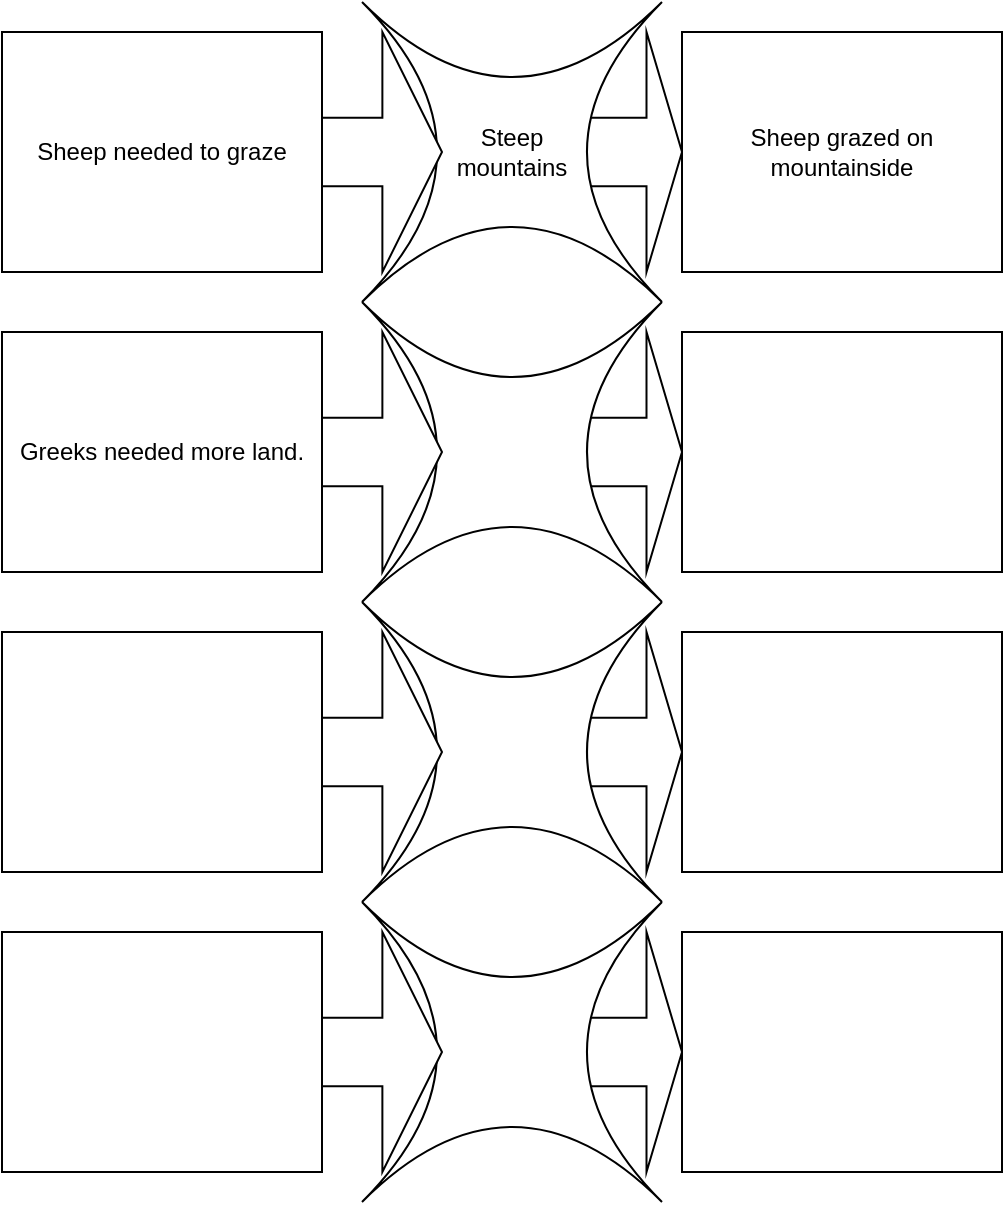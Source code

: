 <mxfile version="17.2.4" type="github">
  <diagram id="C5RBs43oDa-KdzZeNtuy" name="Page-1">
    <mxGraphModel dx="1019" dy="564" grid="1" gridSize="10" guides="1" tooltips="1" connect="1" arrows="1" fold="1" page="1" pageScale="1" pageWidth="827" pageHeight="1169" math="0" shadow="0">
      <root>
        <mxCell id="WIyWlLk6GJQsqaUBKTNV-0" />
        <mxCell id="WIyWlLk6GJQsqaUBKTNV-1" parent="WIyWlLk6GJQsqaUBKTNV-0" />
        <mxCell id="cJ6OhSSRO1YWLbn897M6-4" value="" style="shape=singleArrow;whiteSpace=wrap;html=1;arrowWidth=0.286;arrowSize=0.355;" vertex="1" parent="WIyWlLk6GJQsqaUBKTNV-1">
          <mxGeometry x="400" y="120" width="50" height="120" as="geometry" />
        </mxCell>
        <mxCell id="cJ6OhSSRO1YWLbn897M6-2" value="Steep &lt;br&gt;mountains" style="shape=switch;whiteSpace=wrap;html=1;" vertex="1" parent="WIyWlLk6GJQsqaUBKTNV-1">
          <mxGeometry x="290" y="105" width="150" height="150" as="geometry" />
        </mxCell>
        <mxCell id="cJ6OhSSRO1YWLbn897M6-1" value="" style="shape=singleArrow;whiteSpace=wrap;html=1;arrowWidth=0.285;arrowSize=0.271;" vertex="1" parent="WIyWlLk6GJQsqaUBKTNV-1">
          <mxGeometry x="220" y="120" width="110" height="120" as="geometry" />
        </mxCell>
        <mxCell id="cJ6OhSSRO1YWLbn897M6-0" value="Sheep needed to graze" style="rounded=0;whiteSpace=wrap;html=1;" vertex="1" parent="WIyWlLk6GJQsqaUBKTNV-1">
          <mxGeometry x="110" y="120" width="160" height="120" as="geometry" />
        </mxCell>
        <mxCell id="cJ6OhSSRO1YWLbn897M6-3" value="Sheep grazed on mountainside" style="rounded=0;whiteSpace=wrap;html=1;" vertex="1" parent="WIyWlLk6GJQsqaUBKTNV-1">
          <mxGeometry x="450" y="120" width="160" height="120" as="geometry" />
        </mxCell>
        <mxCell id="cJ6OhSSRO1YWLbn897M6-5" value="" style="shape=singleArrow;whiteSpace=wrap;html=1;arrowWidth=0.286;arrowSize=0.355;" vertex="1" parent="WIyWlLk6GJQsqaUBKTNV-1">
          <mxGeometry x="400" y="270" width="50" height="120" as="geometry" />
        </mxCell>
        <mxCell id="cJ6OhSSRO1YWLbn897M6-6" value="" style="shape=switch;whiteSpace=wrap;html=1;" vertex="1" parent="WIyWlLk6GJQsqaUBKTNV-1">
          <mxGeometry x="290" y="255" width="150" height="150" as="geometry" />
        </mxCell>
        <mxCell id="cJ6OhSSRO1YWLbn897M6-7" value="" style="shape=singleArrow;whiteSpace=wrap;html=1;arrowWidth=0.285;arrowSize=0.271;" vertex="1" parent="WIyWlLk6GJQsqaUBKTNV-1">
          <mxGeometry x="220" y="270" width="110" height="120" as="geometry" />
        </mxCell>
        <mxCell id="cJ6OhSSRO1YWLbn897M6-8" value="Greeks needed more land." style="rounded=0;whiteSpace=wrap;html=1;" vertex="1" parent="WIyWlLk6GJQsqaUBKTNV-1">
          <mxGeometry x="110" y="270" width="160" height="120" as="geometry" />
        </mxCell>
        <mxCell id="cJ6OhSSRO1YWLbn897M6-9" value="" style="rounded=0;whiteSpace=wrap;html=1;" vertex="1" parent="WIyWlLk6GJQsqaUBKTNV-1">
          <mxGeometry x="450" y="270" width="160" height="120" as="geometry" />
        </mxCell>
        <mxCell id="cJ6OhSSRO1YWLbn897M6-15" value="" style="shape=singleArrow;whiteSpace=wrap;html=1;arrowWidth=0.286;arrowSize=0.355;" vertex="1" parent="WIyWlLk6GJQsqaUBKTNV-1">
          <mxGeometry x="400" y="420" width="50" height="120" as="geometry" />
        </mxCell>
        <mxCell id="cJ6OhSSRO1YWLbn897M6-16" value="" style="shape=switch;whiteSpace=wrap;html=1;" vertex="1" parent="WIyWlLk6GJQsqaUBKTNV-1">
          <mxGeometry x="290" y="405" width="150" height="150" as="geometry" />
        </mxCell>
        <mxCell id="cJ6OhSSRO1YWLbn897M6-17" value="" style="shape=singleArrow;whiteSpace=wrap;html=1;arrowWidth=0.285;arrowSize=0.271;" vertex="1" parent="WIyWlLk6GJQsqaUBKTNV-1">
          <mxGeometry x="220" y="420" width="110" height="120" as="geometry" />
        </mxCell>
        <mxCell id="cJ6OhSSRO1YWLbn897M6-18" value="" style="rounded=0;whiteSpace=wrap;html=1;" vertex="1" parent="WIyWlLk6GJQsqaUBKTNV-1">
          <mxGeometry x="450" y="420" width="160" height="120" as="geometry" />
        </mxCell>
        <mxCell id="cJ6OhSSRO1YWLbn897M6-19" value="" style="shape=singleArrow;whiteSpace=wrap;html=1;arrowWidth=0.286;arrowSize=0.355;" vertex="1" parent="WIyWlLk6GJQsqaUBKTNV-1">
          <mxGeometry x="400" y="570" width="50" height="120" as="geometry" />
        </mxCell>
        <mxCell id="cJ6OhSSRO1YWLbn897M6-20" value="" style="shape=switch;whiteSpace=wrap;html=1;" vertex="1" parent="WIyWlLk6GJQsqaUBKTNV-1">
          <mxGeometry x="290" y="555" width="150" height="150" as="geometry" />
        </mxCell>
        <mxCell id="cJ6OhSSRO1YWLbn897M6-21" value="" style="shape=singleArrow;whiteSpace=wrap;html=1;arrowWidth=0.285;arrowSize=0.271;" vertex="1" parent="WIyWlLk6GJQsqaUBKTNV-1">
          <mxGeometry x="220" y="570" width="110" height="120" as="geometry" />
        </mxCell>
        <mxCell id="cJ6OhSSRO1YWLbn897M6-22" value="" style="rounded=0;whiteSpace=wrap;html=1;" vertex="1" parent="WIyWlLk6GJQsqaUBKTNV-1">
          <mxGeometry x="450" y="570" width="160" height="120" as="geometry" />
        </mxCell>
        <mxCell id="cJ6OhSSRO1YWLbn897M6-23" value="" style="rounded=0;whiteSpace=wrap;html=1;" vertex="1" parent="WIyWlLk6GJQsqaUBKTNV-1">
          <mxGeometry x="110" y="420" width="160" height="120" as="geometry" />
        </mxCell>
        <mxCell id="cJ6OhSSRO1YWLbn897M6-24" value="" style="rounded=0;whiteSpace=wrap;html=1;" vertex="1" parent="WIyWlLk6GJQsqaUBKTNV-1">
          <mxGeometry x="110" y="570" width="160" height="120" as="geometry" />
        </mxCell>
      </root>
    </mxGraphModel>
  </diagram>
</mxfile>
